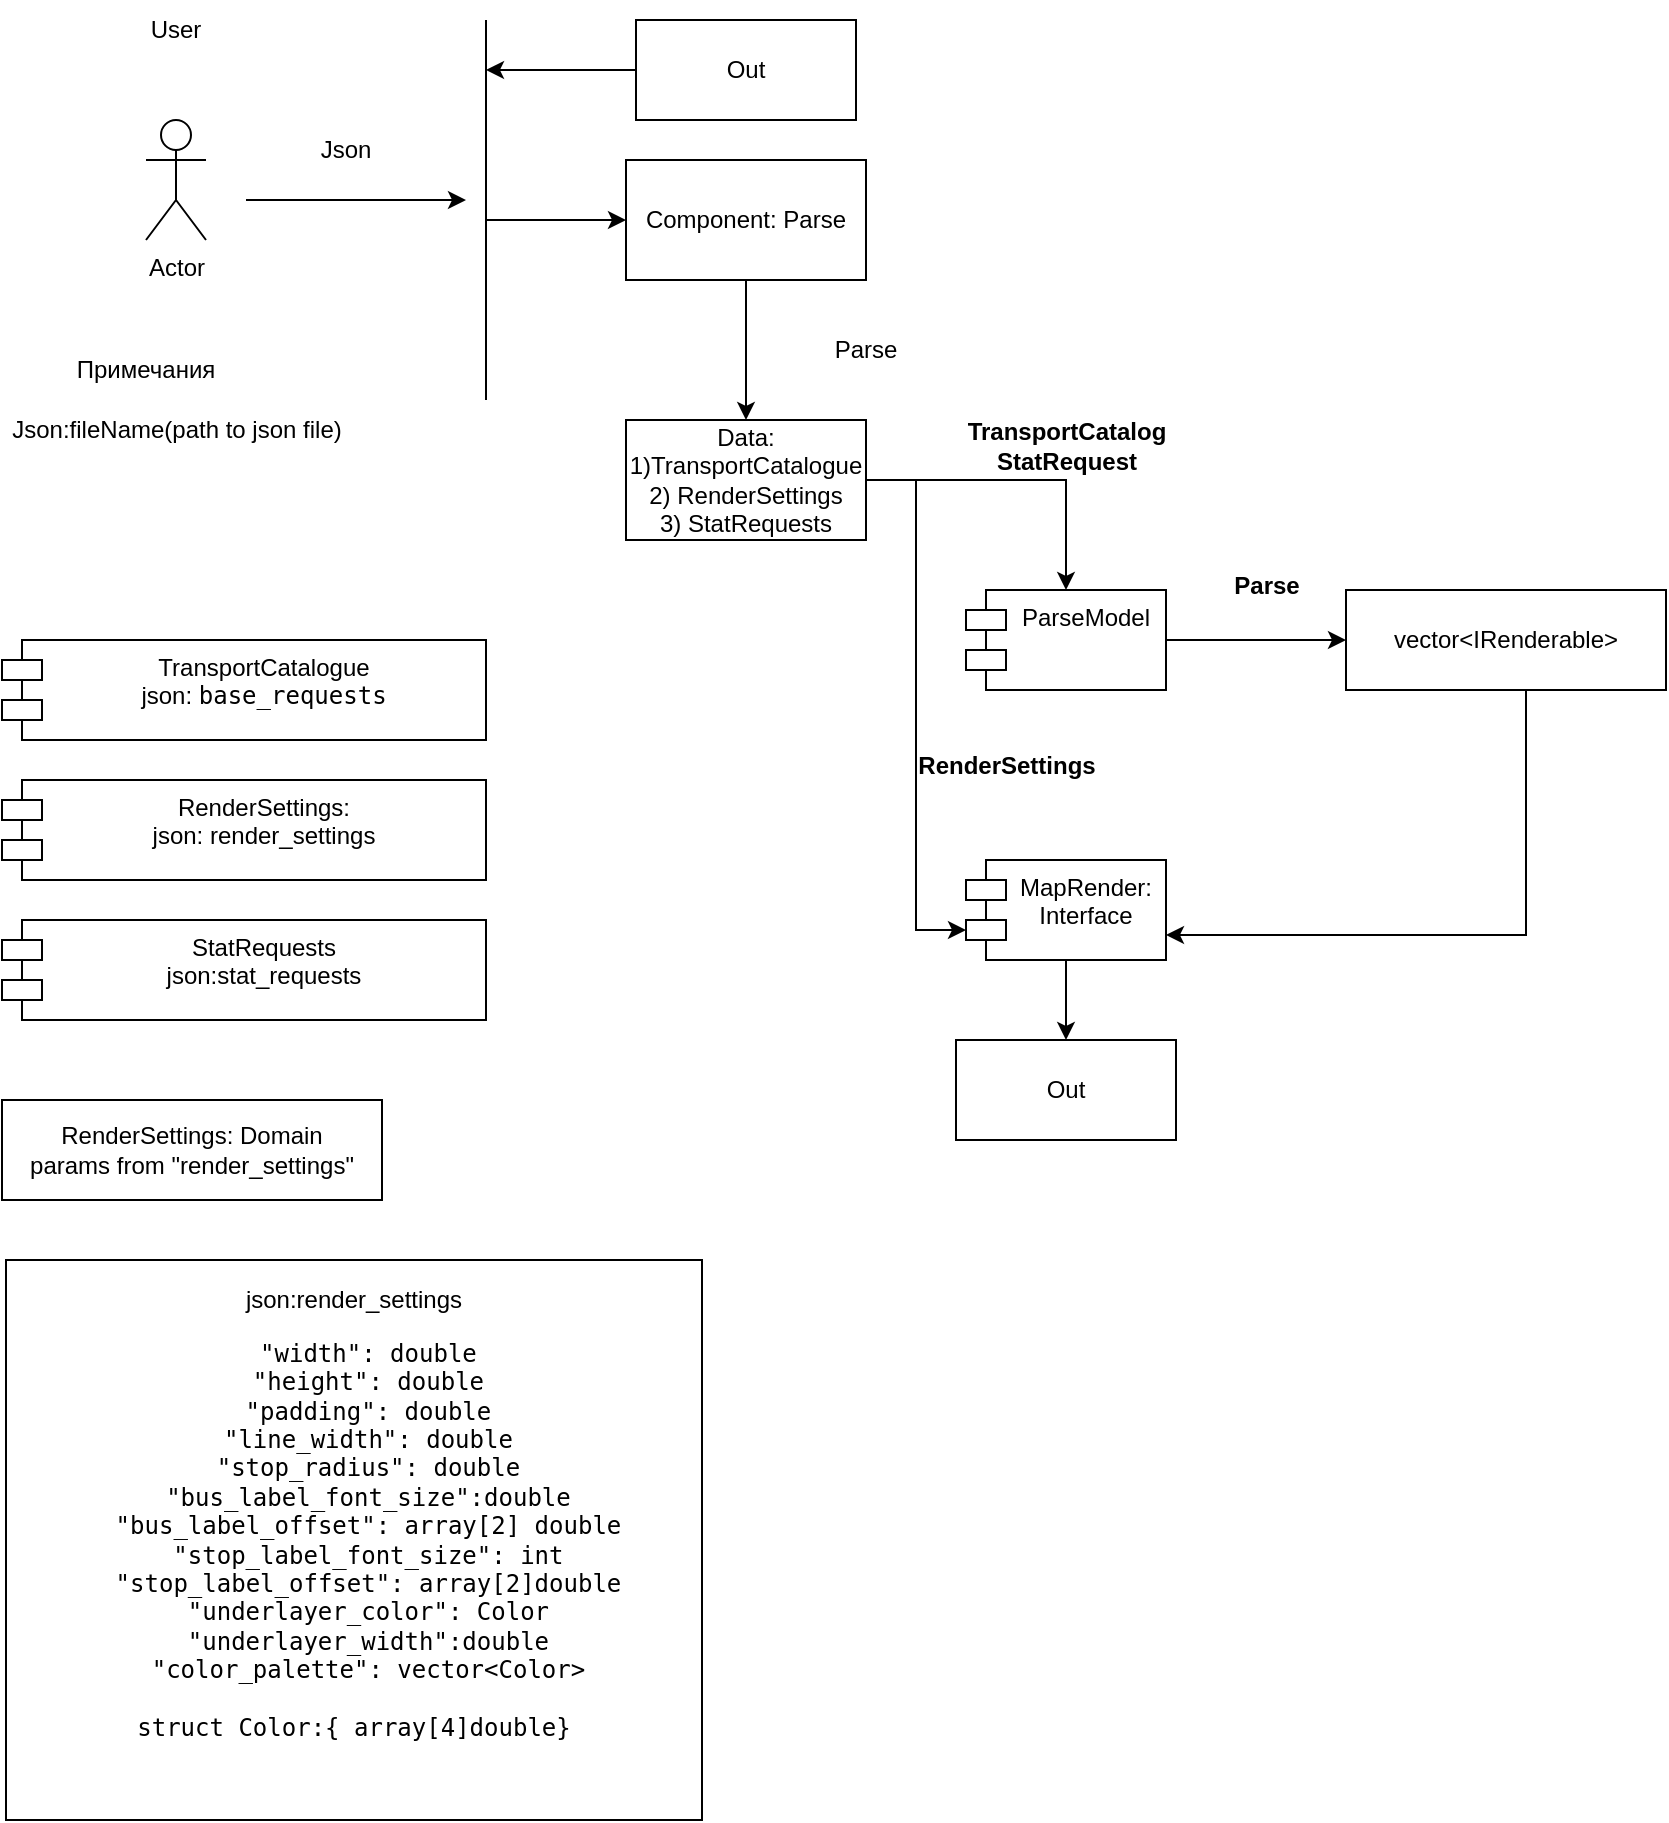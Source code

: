 <mxfile version="26.0.1">
  <diagram name="Страница — 1" id="cnWyU_uFDm1ztLjRzLX5">
    <mxGraphModel dx="1434" dy="782" grid="1" gridSize="10" guides="1" tooltips="1" connect="1" arrows="1" fold="1" page="1" pageScale="1" pageWidth="1654" pageHeight="2336" math="0" shadow="0">
      <root>
        <mxCell id="0" />
        <mxCell id="1" parent="0" />
        <mxCell id="CK-lzYSQ9XtsYGEkBCvO-1" value="Actor" style="shape=umlActor;verticalLabelPosition=bottom;verticalAlign=top;html=1;outlineConnect=0;" vertex="1" parent="1">
          <mxGeometry x="90" y="130" width="30" height="60" as="geometry" />
        </mxCell>
        <mxCell id="CK-lzYSQ9XtsYGEkBCvO-2" value="User" style="text;html=1;align=center;verticalAlign=middle;whiteSpace=wrap;rounded=0;" vertex="1" parent="1">
          <mxGeometry x="75" y="70" width="60" height="30" as="geometry" />
        </mxCell>
        <mxCell id="CK-lzYSQ9XtsYGEkBCvO-3" value="" style="endArrow=classic;html=1;rounded=0;" edge="1" parent="1">
          <mxGeometry width="50" height="50" relative="1" as="geometry">
            <mxPoint x="140" y="170" as="sourcePoint" />
            <mxPoint x="250" y="170" as="targetPoint" />
          </mxGeometry>
        </mxCell>
        <mxCell id="CK-lzYSQ9XtsYGEkBCvO-4" value="Json" style="text;html=1;align=center;verticalAlign=middle;whiteSpace=wrap;rounded=0;" vertex="1" parent="1">
          <mxGeometry x="160" y="130" width="60" height="30" as="geometry" />
        </mxCell>
        <mxCell id="CK-lzYSQ9XtsYGEkBCvO-5" value="Json:fileName(path to json file)" style="text;html=1;align=center;verticalAlign=middle;whiteSpace=wrap;rounded=0;" vertex="1" parent="1">
          <mxGeometry x="17.5" y="270" width="175" height="30" as="geometry" />
        </mxCell>
        <mxCell id="CK-lzYSQ9XtsYGEkBCvO-6" value="Примечания" style="text;html=1;align=center;verticalAlign=middle;whiteSpace=wrap;rounded=0;" vertex="1" parent="1">
          <mxGeometry x="60" y="240" width="60" height="30" as="geometry" />
        </mxCell>
        <mxCell id="CK-lzYSQ9XtsYGEkBCvO-8" value="" style="endArrow=none;html=1;rounded=0;" edge="1" parent="1">
          <mxGeometry width="50" height="50" relative="1" as="geometry">
            <mxPoint x="260" y="270" as="sourcePoint" />
            <mxPoint x="260" y="80" as="targetPoint" />
          </mxGeometry>
        </mxCell>
        <mxCell id="CK-lzYSQ9XtsYGEkBCvO-12" style="edgeStyle=orthogonalEdgeStyle;rounded=0;orthogonalLoop=1;jettySize=auto;html=1;entryX=0.5;entryY=0;entryDx=0;entryDy=0;" edge="1" parent="1" source="CK-lzYSQ9XtsYGEkBCvO-9" target="CK-lzYSQ9XtsYGEkBCvO-11">
          <mxGeometry relative="1" as="geometry" />
        </mxCell>
        <mxCell id="CK-lzYSQ9XtsYGEkBCvO-9" value="Component: Parse" style="rounded=0;whiteSpace=wrap;html=1;" vertex="1" parent="1">
          <mxGeometry x="330" y="150" width="120" height="60" as="geometry" />
        </mxCell>
        <mxCell id="CK-lzYSQ9XtsYGEkBCvO-10" value="" style="endArrow=classic;html=1;rounded=0;entryX=0;entryY=0.5;entryDx=0;entryDy=0;" edge="1" parent="1" target="CK-lzYSQ9XtsYGEkBCvO-9">
          <mxGeometry width="50" height="50" relative="1" as="geometry">
            <mxPoint x="260" y="180" as="sourcePoint" />
            <mxPoint x="310" y="130" as="targetPoint" />
          </mxGeometry>
        </mxCell>
        <mxCell id="CK-lzYSQ9XtsYGEkBCvO-29" style="edgeStyle=orthogonalEdgeStyle;rounded=0;orthogonalLoop=1;jettySize=auto;html=1;" edge="1" parent="1" source="CK-lzYSQ9XtsYGEkBCvO-11" target="CK-lzYSQ9XtsYGEkBCvO-28">
          <mxGeometry relative="1" as="geometry" />
        </mxCell>
        <mxCell id="CK-lzYSQ9XtsYGEkBCvO-11" value="Data:&lt;br&gt;1)TransportCatalogue&lt;br&gt;2) RenderSettings&lt;br&gt;3) StatRequests" style="rounded=0;whiteSpace=wrap;html=1;" vertex="1" parent="1">
          <mxGeometry x="330" y="280" width="120" height="60" as="geometry" />
        </mxCell>
        <mxCell id="CK-lzYSQ9XtsYGEkBCvO-13" value="TransportCatalogue&lt;br&gt;json: &lt;code class=&quot;code-block__code json&quot;&gt;base_requests&lt;/code&gt;" style="shape=module;align=left;spacingLeft=20;align=center;verticalAlign=top;whiteSpace=wrap;html=1;" vertex="1" parent="1">
          <mxGeometry x="18" y="390" width="242" height="50" as="geometry" />
        </mxCell>
        <mxCell id="CK-lzYSQ9XtsYGEkBCvO-14" value="&lt;div&gt;RenderSettings:&lt;/div&gt;&lt;div&gt;json: render_settings&lt;br&gt;&lt;/div&gt;" style="shape=module;align=left;spacingLeft=20;align=center;verticalAlign=top;whiteSpace=wrap;html=1;" vertex="1" parent="1">
          <mxGeometry x="18" y="460" width="242" height="50" as="geometry" />
        </mxCell>
        <mxCell id="CK-lzYSQ9XtsYGEkBCvO-15" value="StatRequests&lt;br&gt;json:stat_requests" style="shape=module;align=left;spacingLeft=20;align=center;verticalAlign=top;whiteSpace=wrap;html=1;" vertex="1" parent="1">
          <mxGeometry x="18" y="530" width="242" height="50" as="geometry" />
        </mxCell>
        <mxCell id="CK-lzYSQ9XtsYGEkBCvO-17" value="" style="ellipse;whiteSpace=wrap;html=1;align=center;aspect=fixed;fillColor=none;strokeColor=none;resizable=0;perimeter=centerPerimeter;rotatable=0;allowArrows=0;points=[];outlineConnect=1;" vertex="1" parent="1">
          <mxGeometry x="310" y="405" width="10" height="10" as="geometry" />
        </mxCell>
        <mxCell id="CK-lzYSQ9XtsYGEkBCvO-21" value="RenderSettings: Domain&lt;br&gt;params from &quot;render_settings&quot;" style="html=1;whiteSpace=wrap;" vertex="1" parent="1">
          <mxGeometry x="18" y="620" width="190" height="50" as="geometry" />
        </mxCell>
        <mxCell id="CK-lzYSQ9XtsYGEkBCvO-22" value="json:render_settings&lt;br&gt;&lt;pre class=&quot;code-block__code-wrapper&quot;&gt;&lt;code class=&quot;code-block__code json&quot;&gt;  &quot;width&quot;: double&lt;br&gt;  &quot;height&quot;: double&lt;br&gt;  &quot;padding&quot;: double&lt;br&gt;  &quot;line_width&quot;: double&lt;br&gt;  &quot;stop_radius&quot;: double&lt;br&gt;  &quot;bus_label_font_size&quot;:double&lt;br&gt;  &quot;bus_label_offset&quot;: array[2] double&lt;br&gt;  &quot;stop_label_font_size&quot;: int&lt;br&gt;  &quot;stop_label_offset&quot;: array[2]double&lt;br&gt;  &quot;underlayer_color&quot;: Color&lt;br&gt;  &quot;underlayer_width&quot;:double&lt;br&gt;  &quot;color_palette&quot;: vector&amp;lt;Color&amp;gt;&lt;br&gt;&lt;br&gt;struct Color:{ array[4]double}&lt;br&gt; &lt;/code&gt;&lt;/pre&gt;" style="html=1;whiteSpace=wrap;" vertex="1" parent="1">
          <mxGeometry x="20" y="700" width="348" height="280" as="geometry" />
        </mxCell>
        <mxCell id="CK-lzYSQ9XtsYGEkBCvO-23" value="Parse" style="text;html=1;align=center;verticalAlign=middle;whiteSpace=wrap;rounded=0;" vertex="1" parent="1">
          <mxGeometry x="420" y="230" width="60" height="30" as="geometry" />
        </mxCell>
        <mxCell id="CK-lzYSQ9XtsYGEkBCvO-32" style="edgeStyle=orthogonalEdgeStyle;rounded=0;orthogonalLoop=1;jettySize=auto;html=1;" edge="1" parent="1" source="CK-lzYSQ9XtsYGEkBCvO-28" target="CK-lzYSQ9XtsYGEkBCvO-31">
          <mxGeometry relative="1" as="geometry" />
        </mxCell>
        <mxCell id="CK-lzYSQ9XtsYGEkBCvO-28" value="ParseModel" style="shape=module;align=left;spacingLeft=20;align=center;verticalAlign=top;whiteSpace=wrap;html=1;" vertex="1" parent="1">
          <mxGeometry x="500" y="365" width="100" height="50" as="geometry" />
        </mxCell>
        <mxCell id="CK-lzYSQ9XtsYGEkBCvO-30" value="TransportCatalog&lt;br&gt;StatRequest" style="text;align=center;fontStyle=1;verticalAlign=middle;spacingLeft=3;spacingRight=3;strokeColor=none;rotatable=0;points=[[0,0.5],[1,0.5]];portConstraint=eastwest;html=1;" vertex="1" parent="1">
          <mxGeometry x="510" y="280" width="80" height="26" as="geometry" />
        </mxCell>
        <mxCell id="CK-lzYSQ9XtsYGEkBCvO-38" style="edgeStyle=orthogonalEdgeStyle;rounded=0;orthogonalLoop=1;jettySize=auto;html=1;entryX=1;entryY=0.75;entryDx=0;entryDy=0;" edge="1" parent="1" source="CK-lzYSQ9XtsYGEkBCvO-31" target="CK-lzYSQ9XtsYGEkBCvO-34">
          <mxGeometry relative="1" as="geometry">
            <Array as="points">
              <mxPoint x="780" y="538" />
            </Array>
          </mxGeometry>
        </mxCell>
        <mxCell id="CK-lzYSQ9XtsYGEkBCvO-31" value="vector&amp;lt;IRenderable&amp;gt;" style="html=1;whiteSpace=wrap;" vertex="1" parent="1">
          <mxGeometry x="690" y="365" width="160" height="50" as="geometry" />
        </mxCell>
        <mxCell id="CK-lzYSQ9XtsYGEkBCvO-33" value="Parse" style="text;align=center;fontStyle=1;verticalAlign=middle;spacingLeft=3;spacingRight=3;strokeColor=none;rotatable=0;points=[[0,0.5],[1,0.5]];portConstraint=eastwest;html=1;" vertex="1" parent="1">
          <mxGeometry x="610" y="350" width="80" height="26" as="geometry" />
        </mxCell>
        <mxCell id="CK-lzYSQ9XtsYGEkBCvO-40" style="edgeStyle=orthogonalEdgeStyle;rounded=0;orthogonalLoop=1;jettySize=auto;html=1;entryX=0.5;entryY=0;entryDx=0;entryDy=0;" edge="1" parent="1" source="CK-lzYSQ9XtsYGEkBCvO-34" target="CK-lzYSQ9XtsYGEkBCvO-39">
          <mxGeometry relative="1" as="geometry" />
        </mxCell>
        <mxCell id="CK-lzYSQ9XtsYGEkBCvO-34" value="MapRender: Interface" style="shape=module;align=left;spacingLeft=20;align=center;verticalAlign=top;whiteSpace=wrap;html=1;" vertex="1" parent="1">
          <mxGeometry x="500" y="500" width="100" height="50" as="geometry" />
        </mxCell>
        <mxCell id="CK-lzYSQ9XtsYGEkBCvO-35" style="edgeStyle=orthogonalEdgeStyle;rounded=0;orthogonalLoop=1;jettySize=auto;html=1;entryX=0;entryY=0;entryDx=0;entryDy=35;entryPerimeter=0;" edge="1" parent="1" source="CK-lzYSQ9XtsYGEkBCvO-11" target="CK-lzYSQ9XtsYGEkBCvO-34">
          <mxGeometry relative="1" as="geometry" />
        </mxCell>
        <mxCell id="CK-lzYSQ9XtsYGEkBCvO-36" value="RenderSettings" style="text;align=center;fontStyle=1;verticalAlign=middle;spacingLeft=3;spacingRight=3;strokeColor=none;rotatable=0;points=[[0,0.5],[1,0.5]];portConstraint=eastwest;html=1;" vertex="1" parent="1">
          <mxGeometry x="480" y="440" width="80" height="26" as="geometry" />
        </mxCell>
        <mxCell id="CK-lzYSQ9XtsYGEkBCvO-39" value="Out" style="html=1;whiteSpace=wrap;" vertex="1" parent="1">
          <mxGeometry x="495" y="590" width="110" height="50" as="geometry" />
        </mxCell>
        <mxCell id="CK-lzYSQ9XtsYGEkBCvO-42" style="edgeStyle=orthogonalEdgeStyle;rounded=0;orthogonalLoop=1;jettySize=auto;html=1;" edge="1" parent="1" source="CK-lzYSQ9XtsYGEkBCvO-41">
          <mxGeometry relative="1" as="geometry">
            <mxPoint x="260" y="105" as="targetPoint" />
          </mxGeometry>
        </mxCell>
        <mxCell id="CK-lzYSQ9XtsYGEkBCvO-41" value="Out" style="html=1;whiteSpace=wrap;" vertex="1" parent="1">
          <mxGeometry x="335" y="80" width="110" height="50" as="geometry" />
        </mxCell>
      </root>
    </mxGraphModel>
  </diagram>
</mxfile>
